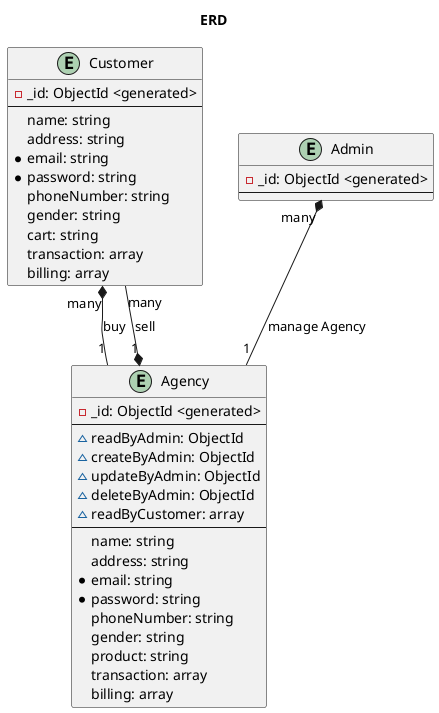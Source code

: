 @startuml Application use cases diagram
skinparam actorStyle awesome
title ERD


entity Customer{
    -_id: ObjectId <generated>
    --
    name: string 
    address: string 
    *email: string 
    *password: string
    phoneNumber: string 
    gender: string 
    cart: string
    transaction: array
    billing: array
}

entity Agency{
    -_id: ObjectId <generated>
    --
    ~readByAdmin: ObjectId
    ~createByAdmin: ObjectId
    ~updateByAdmin: ObjectId
    ~deleteByAdmin: ObjectId
    ~readByCustomer: array
    --
    name: string
    address: string 
    *email: string 
    *password: string
    phoneNumber: string 
    gender: string 
    product: string
    transaction: array
    billing: array
}


entity Admin{
    -_id: ObjectId <generated>
    --
}
Admin "many" *-- "1" Agency: manage Agency
Customer "many" *-- "1" Agency: buy
Agency "1" *-- "many" Customer: sell



@enduml